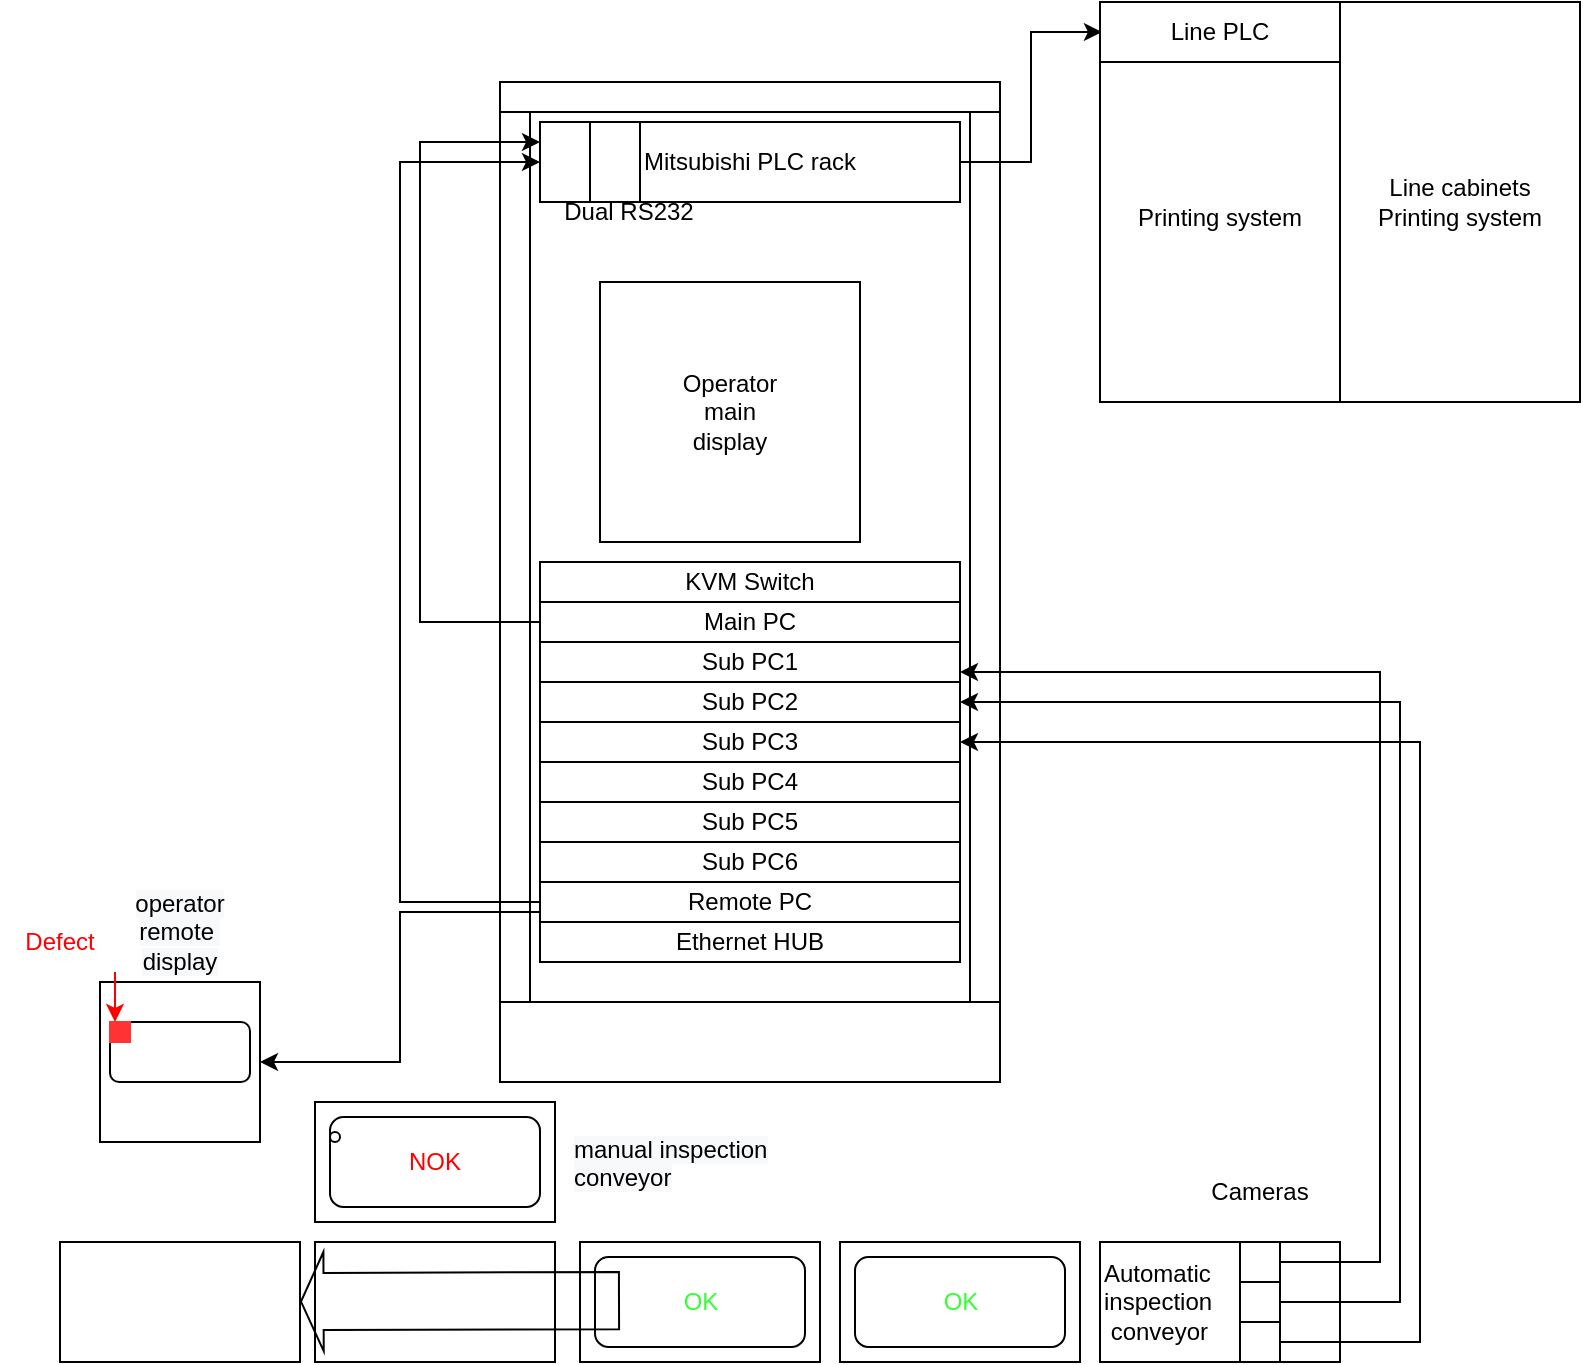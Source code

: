 <mxfile version="20.1.1" type="github" pages="4">
  <diagram name="Page-1" id="099fd60b-425b-db50-ffb0-6b813814b670">
    <mxGraphModel dx="746" dy="1639" grid="1" gridSize="10" guides="1" tooltips="1" connect="1" arrows="1" fold="1" page="1" pageScale="1" pageWidth="850" pageHeight="1100" background="none" math="0" shadow="0">
      <root>
        <mxCell id="0" />
        <mxCell id="1" parent="0" />
        <mxCell id="yU-iuNaSgS-8RjuVKIp3-1" value="" style="verticalLabelPosition=bottom;dashed=0;shadow=0;html=1;align=center;verticalAlign=top;shape=mxgraph.cabinets.cabinet;hasStand=1" parent="1" vertex="1">
          <mxGeometry x="260" y="-80" width="250" height="500" as="geometry" />
        </mxCell>
        <mxCell id="yU-iuNaSgS-8RjuVKIp3-2" value="" style="verticalLabelPosition=bottom;dashed=0;shadow=0;html=1;align=center;verticalAlign=top;shape=mxgraph.cabinets.cabinet;hasStand=1" parent="1" vertex="1">
          <mxGeometry x="260" y="-80" width="250" height="500" as="geometry" />
        </mxCell>
        <mxCell id="yU-iuNaSgS-8RjuVKIp3-21" style="edgeStyle=orthogonalEdgeStyle;rounded=0;orthogonalLoop=1;jettySize=auto;html=1;entryX=0;entryY=0.25;entryDx=0;entryDy=0;endArrow=classic;endFill=1;" parent="1" source="yU-iuNaSgS-8RjuVKIp3-3" target="yU-iuNaSgS-8RjuVKIp3-18" edge="1">
          <mxGeometry relative="1" as="geometry">
            <Array as="points">
              <mxPoint x="220" y="190" />
              <mxPoint x="220" y="-50" />
            </Array>
          </mxGeometry>
        </mxCell>
        <mxCell id="yU-iuNaSgS-8RjuVKIp3-3" value="Main PC" style="rounded=0;whiteSpace=wrap;html=1;" parent="1" vertex="1">
          <mxGeometry x="280" y="180" width="210" height="20" as="geometry" />
        </mxCell>
        <mxCell id="yU-iuNaSgS-8RjuVKIp3-7" value="Sub PC1" style="rounded=0;whiteSpace=wrap;html=1;" parent="1" vertex="1">
          <mxGeometry x="280" y="200" width="210" height="20" as="geometry" />
        </mxCell>
        <mxCell id="yU-iuNaSgS-8RjuVKIp3-8" value="Sub PC2" style="rounded=0;whiteSpace=wrap;html=1;" parent="1" vertex="1">
          <mxGeometry x="280" y="220" width="210" height="20" as="geometry" />
        </mxCell>
        <mxCell id="yU-iuNaSgS-8RjuVKIp3-9" value="Sub PC3" style="rounded=0;whiteSpace=wrap;html=1;" parent="1" vertex="1">
          <mxGeometry x="280" y="240" width="210" height="20" as="geometry" />
        </mxCell>
        <mxCell id="yU-iuNaSgS-8RjuVKIp3-10" value="Sub PC4" style="rounded=0;whiteSpace=wrap;html=1;" parent="1" vertex="1">
          <mxGeometry x="280" y="260" width="210" height="20" as="geometry" />
        </mxCell>
        <mxCell id="yU-iuNaSgS-8RjuVKIp3-11" value="Sub PC5" style="rounded=0;whiteSpace=wrap;html=1;" parent="1" vertex="1">
          <mxGeometry x="280" y="280" width="210" height="20" as="geometry" />
        </mxCell>
        <mxCell id="yU-iuNaSgS-8RjuVKIp3-12" value="Sub PC6" style="rounded=0;whiteSpace=wrap;html=1;" parent="1" vertex="1">
          <mxGeometry x="280" y="300" width="210" height="20" as="geometry" />
        </mxCell>
        <mxCell id="yU-iuNaSgS-8RjuVKIp3-22" style="edgeStyle=orthogonalEdgeStyle;rounded=0;orthogonalLoop=1;jettySize=auto;html=1;entryX=0;entryY=0.5;entryDx=0;entryDy=0;" parent="1" source="yU-iuNaSgS-8RjuVKIp3-13" target="yU-iuNaSgS-8RjuVKIp3-18" edge="1">
          <mxGeometry relative="1" as="geometry">
            <Array as="points">
              <mxPoint x="210" y="330" />
              <mxPoint x="210" y="-40" />
            </Array>
          </mxGeometry>
        </mxCell>
        <mxCell id="yU-iuNaSgS-8RjuVKIp3-42" style="edgeStyle=elbowEdgeStyle;rounded=0;orthogonalLoop=1;jettySize=auto;html=1;exitX=0;exitY=0.75;exitDx=0;exitDy=0;endArrow=classic;endFill=1;" parent="1" source="yU-iuNaSgS-8RjuVKIp3-13" target="yU-iuNaSgS-8RjuVKIp3-41" edge="1">
          <mxGeometry relative="1" as="geometry" />
        </mxCell>
        <mxCell id="yU-iuNaSgS-8RjuVKIp3-13" value="Remote PC" style="rounded=0;whiteSpace=wrap;html=1;" parent="1" vertex="1">
          <mxGeometry x="280" y="320" width="210" height="20" as="geometry" />
        </mxCell>
        <mxCell id="yU-iuNaSgS-8RjuVKIp3-14" value="Operator&lt;br&gt;main&lt;br&gt;display" style="whiteSpace=wrap;html=1;aspect=fixed;" parent="1" vertex="1">
          <mxGeometry x="310" y="20" width="130" height="130" as="geometry" />
        </mxCell>
        <mxCell id="yU-iuNaSgS-8RjuVKIp3-15" value="Ethernet HUB" style="rounded=0;whiteSpace=wrap;html=1;" parent="1" vertex="1">
          <mxGeometry x="280" y="340" width="210" height="20" as="geometry" />
        </mxCell>
        <mxCell id="yU-iuNaSgS-8RjuVKIp3-16" value="KVM Switch" style="rounded=0;whiteSpace=wrap;html=1;" parent="1" vertex="1">
          <mxGeometry x="280" y="160" width="210" height="20" as="geometry" />
        </mxCell>
        <mxCell id="yU-iuNaSgS-8RjuVKIp3-27" style="edgeStyle=elbowEdgeStyle;rounded=0;orthogonalLoop=1;jettySize=auto;html=1;entryX=0.008;entryY=0.075;entryDx=0;entryDy=0;entryPerimeter=0;endArrow=classic;endFill=1;" parent="1" source="yU-iuNaSgS-8RjuVKIp3-18" target="yU-iuNaSgS-8RjuVKIp3-24" edge="1">
          <mxGeometry relative="1" as="geometry" />
        </mxCell>
        <mxCell id="yU-iuNaSgS-8RjuVKIp3-18" value="Mitsubishi PLC rack" style="rounded=0;whiteSpace=wrap;html=1;" parent="1" vertex="1">
          <mxGeometry x="280" y="-60" width="210" height="40" as="geometry" />
        </mxCell>
        <mxCell id="yU-iuNaSgS-8RjuVKIp3-19" value="" style="rounded=0;whiteSpace=wrap;html=1;" parent="1" vertex="1">
          <mxGeometry x="305" y="-60" width="25" height="40" as="geometry" />
        </mxCell>
        <mxCell id="yU-iuNaSgS-8RjuVKIp3-20" value="Dual RS232" style="text;html=1;strokeColor=none;fillColor=none;align=center;verticalAlign=middle;whiteSpace=wrap;rounded=0;" parent="1" vertex="1">
          <mxGeometry x="287.5" y="-30" width="72.5" height="30" as="geometry" />
        </mxCell>
        <mxCell id="yU-iuNaSgS-8RjuVKIp3-24" value="&lt;br&gt;Printing system" style="rounded=0;whiteSpace=wrap;html=1;" parent="1" vertex="1">
          <mxGeometry x="560" y="-120" width="120" height="200" as="geometry" />
        </mxCell>
        <mxCell id="yU-iuNaSgS-8RjuVKIp3-25" value="Line cabinets&lt;br&gt;Printing system" style="rounded=0;whiteSpace=wrap;html=1;" parent="1" vertex="1">
          <mxGeometry x="680" y="-120" width="120" height="200" as="geometry" />
        </mxCell>
        <mxCell id="yU-iuNaSgS-8RjuVKIp3-26" value="Line PLC" style="rounded=0;whiteSpace=wrap;html=1;" parent="1" vertex="1">
          <mxGeometry x="560" y="-120" width="120" height="30" as="geometry" />
        </mxCell>
        <mxCell id="yU-iuNaSgS-8RjuVKIp3-28" value="&lt;div style=&quot;&quot;&gt;Automatic&amp;nbsp;&lt;/div&gt;&lt;div style=&quot;&quot;&gt;&lt;div style=&quot;&quot;&gt;&lt;div style=&quot;&quot;&gt;inspection&lt;/div&gt;&lt;/div&gt;&lt;/div&gt;&amp;nbsp;conveyor" style="rounded=0;whiteSpace=wrap;html=1;align=left;" parent="1" vertex="1">
          <mxGeometry x="560" y="500" width="120" height="60" as="geometry" />
        </mxCell>
        <mxCell id="yU-iuNaSgS-8RjuVKIp3-29" value="" style="rounded=0;whiteSpace=wrap;html=1;" parent="1" vertex="1">
          <mxGeometry x="430" y="500" width="120" height="60" as="geometry" />
        </mxCell>
        <mxCell id="yU-iuNaSgS-8RjuVKIp3-30" value="" style="rounded=0;whiteSpace=wrap;html=1;" parent="1" vertex="1">
          <mxGeometry x="300" y="500" width="120" height="60" as="geometry" />
        </mxCell>
        <mxCell id="yU-iuNaSgS-8RjuVKIp3-31" value="" style="rounded=0;whiteSpace=wrap;html=1;" parent="1" vertex="1">
          <mxGeometry x="167.5" y="500" width="120" height="60" as="geometry" />
        </mxCell>
        <mxCell id="yU-iuNaSgS-8RjuVKIp3-32" value="" style="rounded=0;whiteSpace=wrap;html=1;" parent="1" vertex="1">
          <mxGeometry x="167.5" y="430" width="120" height="60" as="geometry" />
        </mxCell>
        <mxCell id="yU-iuNaSgS-8RjuVKIp3-33" value="" style="rounded=0;whiteSpace=wrap;html=1;" parent="1" vertex="1">
          <mxGeometry x="40" y="500" width="120" height="60" as="geometry" />
        </mxCell>
        <mxCell id="yU-iuNaSgS-8RjuVKIp3-37" style="edgeStyle=elbowEdgeStyle;rounded=0;orthogonalLoop=1;jettySize=auto;html=1;entryX=1;entryY=0.75;entryDx=0;entryDy=0;endArrow=classic;endFill=1;" parent="1" source="yU-iuNaSgS-8RjuVKIp3-34" target="yU-iuNaSgS-8RjuVKIp3-7" edge="1">
          <mxGeometry relative="1" as="geometry">
            <Array as="points">
              <mxPoint x="700" y="370" />
            </Array>
          </mxGeometry>
        </mxCell>
        <mxCell id="yU-iuNaSgS-8RjuVKIp3-34" value="" style="rounded=0;whiteSpace=wrap;html=1;" parent="1" vertex="1">
          <mxGeometry x="630" y="500" width="20" height="20" as="geometry" />
        </mxCell>
        <mxCell id="yU-iuNaSgS-8RjuVKIp3-38" style="edgeStyle=elbowEdgeStyle;rounded=0;orthogonalLoop=1;jettySize=auto;html=1;entryX=0.92;entryY=0.62;entryDx=0;entryDy=0;entryPerimeter=0;endArrow=classic;endFill=1;" parent="1" source="yU-iuNaSgS-8RjuVKIp3-35" target="yU-iuNaSgS-8RjuVKIp3-2" edge="1">
          <mxGeometry relative="1" as="geometry">
            <Array as="points">
              <mxPoint x="710" y="380" />
            </Array>
          </mxGeometry>
        </mxCell>
        <mxCell id="yU-iuNaSgS-8RjuVKIp3-35" value="" style="rounded=0;whiteSpace=wrap;html=1;" parent="1" vertex="1">
          <mxGeometry x="630" y="520" width="20" height="20" as="geometry" />
        </mxCell>
        <mxCell id="yU-iuNaSgS-8RjuVKIp3-39" style="edgeStyle=elbowEdgeStyle;rounded=0;orthogonalLoop=1;jettySize=auto;html=1;entryX=0.92;entryY=0.66;entryDx=0;entryDy=0;entryPerimeter=0;endArrow=classic;endFill=1;" parent="1" source="yU-iuNaSgS-8RjuVKIp3-36" target="yU-iuNaSgS-8RjuVKIp3-2" edge="1">
          <mxGeometry relative="1" as="geometry">
            <Array as="points">
              <mxPoint x="720" y="370" />
            </Array>
          </mxGeometry>
        </mxCell>
        <mxCell id="yU-iuNaSgS-8RjuVKIp3-36" value="" style="rounded=0;whiteSpace=wrap;html=1;" parent="1" vertex="1">
          <mxGeometry x="630" y="540" width="20" height="20" as="geometry" />
        </mxCell>
        <mxCell id="yU-iuNaSgS-8RjuVKIp3-40" value="Cameras" style="text;html=1;strokeColor=none;fillColor=none;align=center;verticalAlign=middle;whiteSpace=wrap;rounded=0;" parent="1" vertex="1">
          <mxGeometry x="610" y="460" width="60" height="30" as="geometry" />
        </mxCell>
        <mxCell id="yU-iuNaSgS-8RjuVKIp3-41" value="" style="whiteSpace=wrap;html=1;aspect=fixed;" parent="1" vertex="1">
          <mxGeometry x="60" y="370" width="80" height="80" as="geometry" />
        </mxCell>
        <mxCell id="yU-iuNaSgS-8RjuVKIp3-43" value="&lt;span style=&quot;caret-color: rgb(0, 0, 0); color: rgb(0, 0, 0); font-family: Helvetica; font-size: 12px; font-style: normal; font-variant-caps: normal; font-weight: normal; letter-spacing: normal; text-align: center; text-indent: 0px; text-transform: none; word-spacing: 0px; -webkit-text-stroke-width: 0px; background-color: rgb(248, 249, 250); text-decoration: none; float: none; display: inline !important;&quot;&gt;operator remote&lt;span class=&quot;Apple-converted-space&quot;&gt;&amp;nbsp;&lt;/span&gt;&lt;/span&gt;&lt;br style=&quot;caret-color: rgb(0, 0, 0); color: rgb(0, 0, 0); font-family: Helvetica; font-size: 12px; font-style: normal; font-variant-caps: normal; font-weight: normal; letter-spacing: normal; text-align: center; text-indent: 0px; text-transform: none; word-spacing: 0px; -webkit-text-stroke-width: 0px; text-decoration: none;&quot;&gt;&lt;span style=&quot;caret-color: rgb(0, 0, 0); color: rgb(0, 0, 0); font-family: Helvetica; font-size: 12px; font-style: normal; font-variant-caps: normal; font-weight: normal; letter-spacing: normal; text-align: center; text-indent: 0px; text-transform: none; word-spacing: 0px; -webkit-text-stroke-width: 0px; background-color: rgb(248, 249, 250); text-decoration: none; float: none; display: inline !important;&quot;&gt;display&lt;/span&gt;" style="text;html=1;strokeColor=none;fillColor=none;align=center;verticalAlign=middle;whiteSpace=wrap;rounded=0;" parent="1" vertex="1">
          <mxGeometry x="70" y="330" width="60" height="30" as="geometry" />
        </mxCell>
        <mxCell id="yU-iuNaSgS-8RjuVKIp3-44" value="" style="rounded=1;whiteSpace=wrap;html=1;" parent="1" vertex="1">
          <mxGeometry x="65" y="390" width="70" height="30" as="geometry" />
        </mxCell>
        <mxCell id="yU-iuNaSgS-8RjuVKIp3-45" value="" style="rounded=0;whiteSpace=wrap;html=1;strokeColor=#FF3333;fillColor=#FF3333;" parent="1" vertex="1">
          <mxGeometry x="65" y="390" width="10" height="10" as="geometry" />
        </mxCell>
        <mxCell id="yU-iuNaSgS-8RjuVKIp3-47" style="edgeStyle=elbowEdgeStyle;rounded=0;orthogonalLoop=1;jettySize=auto;html=1;entryX=0.25;entryY=0;entryDx=0;entryDy=0;endArrow=classic;endFill=1;strokeColor=#FF0000;" parent="1" source="yU-iuNaSgS-8RjuVKIp3-46" target="yU-iuNaSgS-8RjuVKIp3-45" edge="1">
          <mxGeometry relative="1" as="geometry" />
        </mxCell>
        <mxCell id="yU-iuNaSgS-8RjuVKIp3-46" value="&lt;font color=&quot;#ff0000&quot;&gt;Defect&lt;/font&gt;" style="text;html=1;strokeColor=none;fillColor=none;align=center;verticalAlign=middle;whiteSpace=wrap;rounded=0;" parent="1" vertex="1">
          <mxGeometry x="10" y="335" width="60" height="30" as="geometry" />
        </mxCell>
        <mxCell id="yU-iuNaSgS-8RjuVKIp3-48" value="&lt;span style=&quot;caret-color: rgb(0, 0, 0); color: rgb(0, 0, 0); font-family: Helvetica; font-size: 12px; font-style: normal; font-variant-caps: normal; font-weight: normal; letter-spacing: normal; text-align: center; text-indent: 0px; text-transform: none; word-spacing: 0px; -webkit-text-stroke-width: 0px; background-color: rgb(248, 249, 250); text-decoration: none; float: none; display: inline !important;&quot;&gt;manual inspection&lt;/span&gt;&lt;br style=&quot;caret-color: rgb(0, 0, 0); color: rgb(0, 0, 0); font-family: Helvetica; font-size: 12px; font-style: normal; font-variant-caps: normal; font-weight: normal; letter-spacing: normal; text-align: center; text-indent: 0px; text-transform: none; word-spacing: 0px; -webkit-text-stroke-width: 0px; text-decoration: none;&quot;&gt;&lt;span style=&quot;caret-color: rgb(0, 0, 0); color: rgb(0, 0, 0); font-family: Helvetica; font-size: 12px; font-style: normal; font-variant-caps: normal; font-weight: normal; letter-spacing: normal; text-align: center; text-indent: 0px; text-transform: none; word-spacing: 0px; -webkit-text-stroke-width: 0px; background-color: rgb(248, 249, 250); text-decoration: none; float: none; display: inline !important;&quot;&gt;conveyor&lt;/span&gt;" style="text;whiteSpace=wrap;html=1;fontColor=#FF0000;" parent="1" vertex="1">
          <mxGeometry x="295" y="440" width="130" height="50" as="geometry" />
        </mxCell>
        <mxCell id="yU-iuNaSgS-8RjuVKIp3-49" value="NOK" style="rounded=1;whiteSpace=wrap;html=1;fontColor=#FF0000;strokeColor=#000000;fillColor=#FFFFFF;" parent="1" vertex="1">
          <mxGeometry x="175" y="437.5" width="105" height="45" as="geometry" />
        </mxCell>
        <mxCell id="yU-iuNaSgS-8RjuVKIp3-50" value="&lt;font color=&quot;#33ff33&quot;&gt;OK&lt;/font&gt;" style="rounded=1;whiteSpace=wrap;html=1;fontColor=#FF0000;strokeColor=#000000;fillColor=#FFFFFF;" parent="1" vertex="1">
          <mxGeometry x="307.5" y="507.5" width="105" height="45" as="geometry" />
        </mxCell>
        <mxCell id="yU-iuNaSgS-8RjuVKIp3-51" value="&lt;font color=&quot;#33ff33&quot;&gt;OK&lt;/font&gt;" style="rounded=1;whiteSpace=wrap;html=1;fontColor=#FF0000;strokeColor=#000000;fillColor=#FFFFFF;" parent="1" vertex="1">
          <mxGeometry x="437.5" y="507.5" width="105" height="45" as="geometry" />
        </mxCell>
        <mxCell id="yU-iuNaSgS-8RjuVKIp3-52" value="" style="ellipse;whiteSpace=wrap;html=1;aspect=fixed;fontColor=#FF0000;strokeColor=#000000;fillColor=#FFFFFF;" parent="1" vertex="1">
          <mxGeometry x="175" y="445" width="5" height="5" as="geometry" />
        </mxCell>
        <mxCell id="yU-iuNaSgS-8RjuVKIp3-54" value="" style="shape=flexArrow;endArrow=classic;html=1;rounded=0;fontColor=#FF0000;strokeColor=#000000;width=28.571;endSize=3.429;" parent="1" target="yU-iuNaSgS-8RjuVKIp3-33" edge="1">
          <mxGeometry width="50" height="50" relative="1" as="geometry">
            <mxPoint x="320" y="529.29" as="sourcePoint" />
            <mxPoint x="240" y="529.29" as="targetPoint" />
          </mxGeometry>
        </mxCell>
      </root>
    </mxGraphModel>
  </diagram>
  <diagram id="WfvskPAHjZ43AKRFfjRh" name="Page-2">
    <mxGraphModel dx="746" dy="539" grid="1" gridSize="10" guides="1" tooltips="1" connect="1" arrows="1" fold="1" page="1" pageScale="1" pageWidth="850" pageHeight="1100" math="0" shadow="0">
      <root>
        <mxCell id="0" />
        <mxCell id="1" parent="0" />
        <mxCell id="dygDrDGk_Q3kZe4mf9n8-1" value="" style="rounded=0;whiteSpace=wrap;html=1;fontColor=#33FF33;strokeColor=#000000;fillColor=#FFFFFF;" parent="1" vertex="1">
          <mxGeometry x="150" y="410" width="120" height="60" as="geometry" />
        </mxCell>
        <mxCell id="dygDrDGk_Q3kZe4mf9n8-2" value="" style="rounded=0;whiteSpace=wrap;html=1;fontColor=#33FF33;strokeColor=#000000;fillColor=#FFFFFF;" parent="1" vertex="1">
          <mxGeometry x="370" y="410" width="120" height="60" as="geometry" />
        </mxCell>
        <mxCell id="dygDrDGk_Q3kZe4mf9n8-3" value="" style="rounded=0;whiteSpace=wrap;html=1;fontColor=#33FF33;strokeColor=#000000;fillColor=#FFFFFF;" parent="1" vertex="1">
          <mxGeometry x="270" y="390" width="100" height="100" as="geometry" />
        </mxCell>
        <mxCell id="dygDrDGk_Q3kZe4mf9n8-4" value="" style="rounded=0;whiteSpace=wrap;html=1;fontColor=#33FF33;strokeColor=#000000;fillColor=#FFFFFF;" parent="1" vertex="1">
          <mxGeometry x="280" y="240" width="80" height="100" as="geometry" />
        </mxCell>
        <mxCell id="dygDrDGk_Q3kZe4mf9n8-5" value="" style="rounded=0;whiteSpace=wrap;html=1;fontColor=#33FF33;strokeColor=#000000;fillColor=#FFFFFF;" parent="1" vertex="1">
          <mxGeometry x="295" y="340" width="50" height="50" as="geometry" />
        </mxCell>
        <mxCell id="dygDrDGk_Q3kZe4mf9n8-6" value="" style="rounded=0;whiteSpace=wrap;html=1;fontColor=#33FF33;strokeColor=#000000;fillColor=#FFFFFF;" parent="1" vertex="1">
          <mxGeometry x="300" y="210" width="40" height="30" as="geometry" />
        </mxCell>
        <mxCell id="dygDrDGk_Q3kZe4mf9n8-7" value="" style="shape=flexArrow;endArrow=classic;html=1;rounded=0;fontColor=#33FF33;strokeColor=#6c8ebf;fillColor=#dae8fc;" parent="1" edge="1">
          <mxGeometry width="50" height="50" relative="1" as="geometry">
            <mxPoint x="480" y="439.5" as="sourcePoint" />
            <mxPoint x="400" y="439.5" as="targetPoint" />
          </mxGeometry>
        </mxCell>
        <mxCell id="dygDrDGk_Q3kZe4mf9n8-8" value="" style="rounded=0;whiteSpace=wrap;html=1;fontColor=#33FF33;strokeColor=#000000;fillColor=#FFFFFF;" parent="1" vertex="1">
          <mxGeometry x="620" y="310" width="120" height="60" as="geometry" />
        </mxCell>
        <mxCell id="dygDrDGk_Q3kZe4mf9n8-9" value="" style="rounded=1;whiteSpace=wrap;html=1;fontColor=#33FF33;strokeColor=#000000;fillColor=#FFFFFF;" parent="1" vertex="1">
          <mxGeometry x="600" y="380" width="160" height="100" as="geometry" />
        </mxCell>
        <mxCell id="dygDrDGk_Q3kZe4mf9n8-10" value="" style="endArrow=classic;html=1;rounded=0;fontColor=#33FF33;strokeColor=#000000;fillColor=default;exitX=0.25;exitY=0;exitDx=0;exitDy=0;entryX=1;entryY=0.5;entryDx=0;entryDy=0;" parent="1" source="dygDrDGk_Q3kZe4mf9n8-8" target="dygDrDGk_Q3kZe4mf9n8-2" edge="1">
          <mxGeometry width="50" height="50" relative="1" as="geometry">
            <mxPoint x="360" y="350" as="sourcePoint" />
            <mxPoint x="410" y="300" as="targetPoint" />
            <Array as="points">
              <mxPoint x="650" y="280" />
              <mxPoint x="540" y="280" />
              <mxPoint x="540" y="340" />
              <mxPoint x="540" y="440" />
            </Array>
          </mxGeometry>
        </mxCell>
        <mxCell id="dygDrDGk_Q3kZe4mf9n8-11" value="" style="endArrow=classic;html=1;rounded=0;fontColor=#33FF33;strokeColor=#000000;fillColor=default;entryX=0;entryY=0.5;entryDx=0;entryDy=0;" parent="1" target="dygDrDGk_Q3kZe4mf9n8-8" edge="1">
          <mxGeometry width="50" height="50" relative="1" as="geometry">
            <mxPoint x="570" y="490" as="sourcePoint" />
            <mxPoint x="570" y="350" as="targetPoint" />
            <Array as="points">
              <mxPoint x="570" y="340" />
            </Array>
          </mxGeometry>
        </mxCell>
      </root>
    </mxGraphModel>
  </diagram>
  <diagram id="FTB0e0qIxTgTsveJzIkZ" name="dataflow">
    <mxGraphModel dx="746" dy="539" grid="1" gridSize="10" guides="1" tooltips="1" connect="1" arrows="1" fold="1" page="1" pageScale="1" pageWidth="850" pageHeight="1100" math="0" shadow="0">
      <root>
        <mxCell id="0" />
        <mxCell id="1" parent="0" />
        <mxCell id="FBM7MuUX7cR2KQ-Jm0hH-8" style="edgeStyle=orthogonalEdgeStyle;rounded=0;orthogonalLoop=1;jettySize=auto;html=1;entryX=0;entryY=0.5;entryDx=0;entryDy=0;entryPerimeter=0;fillColor=#f8cecc;strokeColor=#FF0000;strokeWidth=4;" edge="1" parent="1" source="FBM7MuUX7cR2KQ-Jm0hH-1" target="FBM7MuUX7cR2KQ-Jm0hH-3">
          <mxGeometry relative="1" as="geometry" />
        </mxCell>
        <mxCell id="FBM7MuUX7cR2KQ-Jm0hH-21" style="edgeStyle=orthogonalEdgeStyle;rounded=0;orthogonalLoop=1;jettySize=auto;html=1;strokeColor=#33FF33;strokeWidth=4;" edge="1" parent="1" source="FBM7MuUX7cR2KQ-Jm0hH-1" target="FBM7MuUX7cR2KQ-Jm0hH-4">
          <mxGeometry relative="1" as="geometry">
            <Array as="points">
              <mxPoint x="160" y="110" />
              <mxPoint x="635" y="110" />
            </Array>
          </mxGeometry>
        </mxCell>
        <mxCell id="FBM7MuUX7cR2KQ-Jm0hH-1" value="Remote PC" style="fontColor=#0066CC;verticalAlign=top;verticalLabelPosition=bottom;labelPosition=center;align=center;html=1;outlineConnect=0;fillColor=#CCCCCC;strokeColor=#6881B3;gradientColor=none;gradientDirection=north;strokeWidth=2;shape=mxgraph.networks.pc;" vertex="1" parent="1">
          <mxGeometry x="110" y="140" width="100" height="70" as="geometry" />
        </mxCell>
        <mxCell id="FBM7MuUX7cR2KQ-Jm0hH-7" style="edgeStyle=orthogonalEdgeStyle;rounded=0;orthogonalLoop=1;jettySize=auto;html=1;strokeColor=#FF3333;strokeWidth=4;" edge="1" parent="1" source="FBM7MuUX7cR2KQ-Jm0hH-2" target="FBM7MuUX7cR2KQ-Jm0hH-3">
          <mxGeometry relative="1" as="geometry" />
        </mxCell>
        <mxCell id="FBM7MuUX7cR2KQ-Jm0hH-22" style="edgeStyle=orthogonalEdgeStyle;rounded=0;orthogonalLoop=1;jettySize=auto;html=1;entryX=0;entryY=0;entryDx=0;entryDy=0;entryPerimeter=0;strokeColor=#33FF33;strokeWidth=4;" edge="1" parent="1" source="FBM7MuUX7cR2KQ-Jm0hH-2" target="FBM7MuUX7cR2KQ-Jm0hH-4">
          <mxGeometry relative="1" as="geometry" />
        </mxCell>
        <mxCell id="FBM7MuUX7cR2KQ-Jm0hH-26" value="New" style="edgeLabel;html=1;align=center;verticalAlign=middle;resizable=0;points=[];" vertex="1" connectable="0" parent="FBM7MuUX7cR2KQ-Jm0hH-22">
          <mxGeometry x="-0.767" y="6" relative="1" as="geometry">
            <mxPoint as="offset" />
          </mxGeometry>
        </mxCell>
        <mxCell id="FBM7MuUX7cR2KQ-Jm0hH-2" value="Main PC" style="fontColor=#0066CC;verticalAlign=top;verticalLabelPosition=bottom;labelPosition=center;align=center;html=1;outlineConnect=0;fillColor=#CCCCCC;strokeColor=#6881B3;gradientColor=none;gradientDirection=north;strokeWidth=2;shape=mxgraph.networks.pc;" vertex="1" parent="1">
          <mxGeometry x="330" y="140" width="100" height="70" as="geometry" />
        </mxCell>
        <mxCell id="FBM7MuUX7cR2KQ-Jm0hH-6" style="edgeStyle=orthogonalEdgeStyle;rounded=0;orthogonalLoop=1;jettySize=auto;html=1;" edge="1" parent="1" source="FBM7MuUX7cR2KQ-Jm0hH-3" target="FBM7MuUX7cR2KQ-Jm0hH-4">
          <mxGeometry relative="1" as="geometry" />
        </mxCell>
        <mxCell id="FBM7MuUX7cR2KQ-Jm0hH-3" value="Inspection PLC Mitsubishi&lt;br&gt;" style="fontColor=#0066CC;verticalAlign=top;verticalLabelPosition=bottom;labelPosition=center;align=center;html=1;outlineConnect=0;fillColor=#CCCCCC;strokeColor=#6881B3;gradientColor=none;gradientDirection=north;strokeWidth=2;shape=mxgraph.networks.ups_enterprise;" vertex="1" parent="1">
          <mxGeometry x="360" y="310" width="100" height="40" as="geometry" />
        </mxCell>
        <mxCell id="FBM7MuUX7cR2KQ-Jm0hH-17" style="edgeStyle=orthogonalEdgeStyle;rounded=0;orthogonalLoop=1;jettySize=auto;html=1;entryX=1;entryY=0.5;entryDx=0;entryDy=0;" edge="1" parent="1" source="FBM7MuUX7cR2KQ-Jm0hH-4" target="FBM7MuUX7cR2KQ-Jm0hH-16">
          <mxGeometry relative="1" as="geometry">
            <Array as="points">
              <mxPoint x="740" y="185" />
              <mxPoint x="740" y="450" />
            </Array>
          </mxGeometry>
        </mxCell>
        <mxCell id="FBM7MuUX7cR2KQ-Jm0hH-18" style="edgeStyle=orthogonalEdgeStyle;rounded=0;orthogonalLoop=1;jettySize=auto;html=1;entryX=1;entryY=0.5;entryDx=0;entryDy=0;" edge="1" parent="1" source="FBM7MuUX7cR2KQ-Jm0hH-4" target="FBM7MuUX7cR2KQ-Jm0hH-15">
          <mxGeometry relative="1" as="geometry">
            <Array as="points">
              <mxPoint x="740" y="185" />
              <mxPoint x="740" y="430" />
              <mxPoint x="610" y="430" />
              <mxPoint x="610" y="450" />
            </Array>
          </mxGeometry>
        </mxCell>
        <mxCell id="FBM7MuUX7cR2KQ-Jm0hH-19" style="edgeStyle=orthogonalEdgeStyle;rounded=0;orthogonalLoop=1;jettySize=auto;html=1;entryX=1;entryY=0.5;entryDx=0;entryDy=0;" edge="1" parent="1" source="FBM7MuUX7cR2KQ-Jm0hH-4" target="FBM7MuUX7cR2KQ-Jm0hH-14">
          <mxGeometry relative="1" as="geometry">
            <Array as="points">
              <mxPoint x="740" y="185" />
              <mxPoint x="740" y="420" />
              <mxPoint x="480" y="420" />
              <mxPoint x="480" y="450" />
            </Array>
          </mxGeometry>
        </mxCell>
        <mxCell id="FBM7MuUX7cR2KQ-Jm0hH-20" style="edgeStyle=orthogonalEdgeStyle;rounded=0;orthogonalLoop=1;jettySize=auto;html=1;entryX=1;entryY=0.5;entryDx=0;entryDy=0;" edge="1" parent="1" source="FBM7MuUX7cR2KQ-Jm0hH-4" target="FBM7MuUX7cR2KQ-Jm0hH-13">
          <mxGeometry relative="1" as="geometry">
            <Array as="points">
              <mxPoint x="740" y="185" />
              <mxPoint x="740" y="410" />
              <mxPoint x="350" y="410" />
              <mxPoint x="350" y="450" />
            </Array>
          </mxGeometry>
        </mxCell>
        <mxCell id="FBM7MuUX7cR2KQ-Jm0hH-4" value="Line PLC Siemens" style="fontColor=#0066CC;verticalAlign=top;verticalLabelPosition=bottom;labelPosition=center;align=center;html=1;outlineConnect=0;fillColor=#CCCCCC;strokeColor=#6881B3;gradientColor=none;gradientDirection=north;strokeWidth=2;shape=mxgraph.networks.ups_enterprise;" vertex="1" parent="1">
          <mxGeometry x="570" y="140" width="130" height="90" as="geometry" />
        </mxCell>
        <mxCell id="FBM7MuUX7cR2KQ-Jm0hH-9" value="" style="rounded=0;whiteSpace=wrap;html=1;" vertex="1" parent="1">
          <mxGeometry x="600" y="460" width="120" height="60" as="geometry" />
        </mxCell>
        <mxCell id="FBM7MuUX7cR2KQ-Jm0hH-10" value="" style="rounded=0;whiteSpace=wrap;html=1;" vertex="1" parent="1">
          <mxGeometry x="470" y="460" width="120" height="60" as="geometry" />
        </mxCell>
        <mxCell id="FBM7MuUX7cR2KQ-Jm0hH-11" value="" style="rounded=0;whiteSpace=wrap;html=1;" vertex="1" parent="1">
          <mxGeometry x="340" y="460" width="120" height="60" as="geometry" />
        </mxCell>
        <mxCell id="FBM7MuUX7cR2KQ-Jm0hH-12" value="Conveyor" style="rounded=0;whiteSpace=wrap;html=1;" vertex="1" parent="1">
          <mxGeometry x="210" y="460" width="120" height="60" as="geometry" />
        </mxCell>
        <mxCell id="FBM7MuUX7cR2KQ-Jm0hH-13" value="" style="shape=process;whiteSpace=wrap;html=1;backgroundOutline=1;" vertex="1" parent="1">
          <mxGeometry x="300" y="440" width="30" height="20" as="geometry" />
        </mxCell>
        <mxCell id="FBM7MuUX7cR2KQ-Jm0hH-14" value="" style="shape=process;whiteSpace=wrap;html=1;backgroundOutline=1;" vertex="1" parent="1">
          <mxGeometry x="430" y="440" width="30" height="20" as="geometry" />
        </mxCell>
        <mxCell id="FBM7MuUX7cR2KQ-Jm0hH-15" value="" style="shape=process;whiteSpace=wrap;html=1;backgroundOutline=1;" vertex="1" parent="1">
          <mxGeometry x="560" y="440" width="30" height="20" as="geometry" />
        </mxCell>
        <mxCell id="FBM7MuUX7cR2KQ-Jm0hH-16" value="" style="shape=process;whiteSpace=wrap;html=1;backgroundOutline=1;" vertex="1" parent="1">
          <mxGeometry x="690" y="440" width="30" height="20" as="geometry" />
        </mxCell>
        <mxCell id="FBM7MuUX7cR2KQ-Jm0hH-23" value="New dataflow" style="text;html=1;align=center;verticalAlign=middle;resizable=0;points=[];autosize=1;strokeColor=none;fillColor=none;" vertex="1" parent="1">
          <mxGeometry x="250" y="85" width="100" height="30" as="geometry" />
        </mxCell>
        <mxCell id="FBM7MuUX7cR2KQ-Jm0hH-24" value="Old dataflow" style="text;html=1;align=center;verticalAlign=middle;resizable=0;points=[];autosize=1;strokeColor=none;fillColor=none;" vertex="1" parent="1">
          <mxGeometry x="195" y="155" width="90" height="30" as="geometry" />
        </mxCell>
        <mxCell id="FBM7MuUX7cR2KQ-Jm0hH-25" value="Old" style="text;html=1;align=center;verticalAlign=middle;resizable=0;points=[];autosize=1;strokeColor=none;fillColor=none;" vertex="1" parent="1">
          <mxGeometry x="370" y="235" width="40" height="30" as="geometry" />
        </mxCell>
      </root>
    </mxGraphModel>
  </diagram>
  <diagram id="jC0POVFx9CWXbqhsH1XS" name="architecture">
    <mxGraphModel dx="746" dy="539" grid="1" gridSize="10" guides="1" tooltips="1" connect="1" arrows="1" fold="1" page="1" pageScale="1" pageWidth="850" pageHeight="1100" math="0" shadow="0">
      <root>
        <mxCell id="0" />
        <mxCell id="1" parent="0" />
        <mxCell id="axe-ecWmkTlKaLvPsmoK-1" value="APP" style="whiteSpace=wrap;html=1;aspect=fixed;" vertex="1" parent="1">
          <mxGeometry x="170" y="120" width="80" height="80" as="geometry" />
        </mxCell>
        <mxCell id="axe-ecWmkTlKaLvPsmoK-2" value="GW" style="whiteSpace=wrap;html=1;aspect=fixed;" vertex="1" parent="1">
          <mxGeometry x="335" y="120" width="80" height="80" as="geometry" />
        </mxCell>
        <mxCell id="axe-ecWmkTlKaLvPsmoK-3" value="" style="shape=flexArrow;endArrow=classic;startArrow=classic;html=1;rounded=0;strokeColor=#000000;strokeWidth=1;" edge="1" parent="1">
          <mxGeometry width="100" height="100" relative="1" as="geometry">
            <mxPoint x="250" y="159.5" as="sourcePoint" />
            <mxPoint x="330" y="160" as="targetPoint" />
          </mxGeometry>
        </mxCell>
        <mxCell id="axe-ecWmkTlKaLvPsmoK-6" style="edgeStyle=orthogonalEdgeStyle;rounded=0;orthogonalLoop=1;jettySize=auto;html=1;entryX=0.5;entryY=1;entryDx=0;entryDy=0;strokeColor=#000000;strokeWidth=1;" edge="1" parent="1" source="axe-ecWmkTlKaLvPsmoK-5" target="axe-ecWmkTlKaLvPsmoK-1">
          <mxGeometry relative="1" as="geometry" />
        </mxCell>
        <mxCell id="axe-ecWmkTlKaLvPsmoK-7" style="edgeStyle=orthogonalEdgeStyle;rounded=0;orthogonalLoop=1;jettySize=auto;html=1;entryX=0.5;entryY=1;entryDx=0;entryDy=0;strokeColor=#000000;strokeWidth=1;" edge="1" parent="1" source="axe-ecWmkTlKaLvPsmoK-5" target="axe-ecWmkTlKaLvPsmoK-2">
          <mxGeometry relative="1" as="geometry" />
        </mxCell>
        <mxCell id="axe-ecWmkTlKaLvPsmoK-5" value="ini file: Mitsubishi PLC&lt;br&gt;registers" style="shape=cylinder3;whiteSpace=wrap;html=1;boundedLbl=1;backgroundOutline=1;size=15;" vertex="1" parent="1">
          <mxGeometry x="260" y="230" width="60" height="100" as="geometry" />
        </mxCell>
        <mxCell id="axe-ecWmkTlKaLvPsmoK-8" value="dictionary:&lt;br&gt;REG:VAL&lt;br&gt;3004:1" style="shape=process;whiteSpace=wrap;html=1;backgroundOutline=1;" vertex="1" parent="1">
          <mxGeometry x="325" y="60" width="90" height="60" as="geometry" />
        </mxCell>
        <mxCell id="axe-ecWmkTlKaLvPsmoK-9" value="Siemens&lt;br&gt;PLC" style="whiteSpace=wrap;html=1;aspect=fixed;" vertex="1" parent="1">
          <mxGeometry x="480" y="120" width="80" height="80" as="geometry" />
        </mxCell>
        <mxCell id="axe-ecWmkTlKaLvPsmoK-10" value="" style="endArrow=none;html=1;rounded=0;strokeColor=#000000;strokeWidth=1;" edge="1" parent="1">
          <mxGeometry width="50" height="50" relative="1" as="geometry">
            <mxPoint x="390" y="570" as="sourcePoint" />
            <mxPoint x="390" y="200" as="targetPoint" />
            <Array as="points">
              <mxPoint x="390" y="310" />
            </Array>
          </mxGeometry>
        </mxCell>
        <mxCell id="axe-ecWmkTlKaLvPsmoK-11" value="" style="endArrow=none;html=1;rounded=0;strokeColor=#000000;strokeWidth=1;entryX=0.375;entryY=1.038;entryDx=0;entryDy=0;entryPerimeter=0;" edge="1" parent="1" target="axe-ecWmkTlKaLvPsmoK-1">
          <mxGeometry width="50" height="50" relative="1" as="geometry">
            <mxPoint x="200" y="560" as="sourcePoint" />
            <mxPoint x="410" y="290" as="targetPoint" />
          </mxGeometry>
        </mxCell>
        <mxCell id="axe-ecWmkTlKaLvPsmoK-12" value="" style="endArrow=classic;html=1;rounded=0;strokeColor=#000000;strokeWidth=1;" edge="1" parent="1">
          <mxGeometry width="50" height="50" relative="1" as="geometry">
            <mxPoint x="200" y="360" as="sourcePoint" />
            <mxPoint x="390" y="360" as="targetPoint" />
          </mxGeometry>
        </mxCell>
        <mxCell id="axe-ecWmkTlKaLvPsmoK-13" value="Glass OK(3004:1)" style="text;html=1;align=center;verticalAlign=middle;resizable=0;points=[];autosize=1;strokeColor=none;fillColor=none;" vertex="1" parent="1">
          <mxGeometry x="240" y="335" width="120" height="30" as="geometry" />
        </mxCell>
        <mxCell id="axe-ecWmkTlKaLvPsmoK-14" value="" style="endArrow=none;html=1;rounded=0;strokeColor=#000000;strokeWidth=1;" edge="1" parent="1">
          <mxGeometry width="50" height="50" relative="1" as="geometry">
            <mxPoint x="410" y="570" as="sourcePoint" />
            <mxPoint x="410" y="200" as="targetPoint" />
          </mxGeometry>
        </mxCell>
        <mxCell id="axe-ecWmkTlKaLvPsmoK-16" value="" style="endArrow=none;html=1;rounded=0;strokeColor=#000000;strokeWidth=1;" edge="1" parent="1">
          <mxGeometry width="50" height="50" relative="1" as="geometry">
            <mxPoint x="519.5" y="570" as="sourcePoint" />
            <mxPoint x="519.5" y="200" as="targetPoint" />
          </mxGeometry>
        </mxCell>
        <mxCell id="axe-ecWmkTlKaLvPsmoK-17" value="" style="endArrow=classic;startArrow=classic;html=1;rounded=0;strokeColor=#000000;strokeWidth=1;" edge="1" parent="1">
          <mxGeometry width="50" height="50" relative="1" as="geometry">
            <mxPoint x="390" y="380" as="sourcePoint" />
            <mxPoint x="410" y="380" as="targetPoint" />
          </mxGeometry>
        </mxCell>
        <mxCell id="axe-ecWmkTlKaLvPsmoK-18" value="SYNC" style="text;html=1;align=center;verticalAlign=middle;resizable=0;points=[];autosize=1;strokeColor=none;fillColor=none;" vertex="1" parent="1">
          <mxGeometry x="370" y="355" width="60" height="30" as="geometry" />
        </mxCell>
        <mxCell id="axe-ecWmkTlKaLvPsmoK-19" value="" style="endArrow=classic;html=1;rounded=0;strokeColor=#000000;strokeWidth=1;startArrow=none;" edge="1" parent="1">
          <mxGeometry width="50" height="50" relative="1" as="geometry">
            <mxPoint x="450" y="385" as="sourcePoint" />
            <mxPoint x="520" y="385" as="targetPoint" />
          </mxGeometry>
        </mxCell>
        <mxCell id="axe-ecWmkTlKaLvPsmoK-21" value="" style="endArrow=classic;html=1;rounded=0;strokeColor=#000000;strokeWidth=1;" edge="1" parent="1">
          <mxGeometry width="50" height="50" relative="1" as="geometry">
            <mxPoint x="520" y="340" as="sourcePoint" />
            <mxPoint x="410" y="340" as="targetPoint" />
          </mxGeometry>
        </mxCell>
        <mxCell id="axe-ecWmkTlKaLvPsmoK-22" value="Watchdog" style="text;html=1;align=center;verticalAlign=middle;resizable=0;points=[];autosize=1;strokeColor=none;fillColor=none;" vertex="1" parent="1">
          <mxGeometry x="420" y="315" width="80" height="30" as="geometry" />
        </mxCell>
        <mxCell id="axe-ecWmkTlKaLvPsmoK-23" value="" style="endArrow=classic;html=1;rounded=0;strokeColor=#000000;strokeWidth=1;" edge="1" parent="1">
          <mxGeometry width="50" height="50" relative="1" as="geometry">
            <mxPoint x="390" y="385" as="sourcePoint" />
            <mxPoint x="200" y="385" as="targetPoint" />
          </mxGeometry>
        </mxCell>
        <mxCell id="axe-ecWmkTlKaLvPsmoK-24" value="Watchdog" style="edgeLabel;html=1;align=center;verticalAlign=middle;resizable=0;points=[];" vertex="1" connectable="0" parent="axe-ecWmkTlKaLvPsmoK-23">
          <mxGeometry x="0.495" y="-2" relative="1" as="geometry">
            <mxPoint x="12" y="-3" as="offset" />
          </mxGeometry>
        </mxCell>
        <mxCell id="axe-ecWmkTlKaLvPsmoK-25" value="" style="endArrow=none;html=1;rounded=0;strokeColor=#000000;strokeWidth=1;" edge="1" parent="1">
          <mxGeometry width="50" height="50" relative="1" as="geometry">
            <mxPoint x="410" y="385" as="sourcePoint" />
            <mxPoint x="450" y="385" as="targetPoint" />
          </mxGeometry>
        </mxCell>
        <mxCell id="axe-ecWmkTlKaLvPsmoK-26" value="Glass OK" style="text;html=1;align=center;verticalAlign=middle;resizable=0;points=[];autosize=1;strokeColor=none;fillColor=none;" vertex="1" parent="1">
          <mxGeometry x="425" y="355" width="70" height="30" as="geometry" />
        </mxCell>
      </root>
    </mxGraphModel>
  </diagram>
</mxfile>
